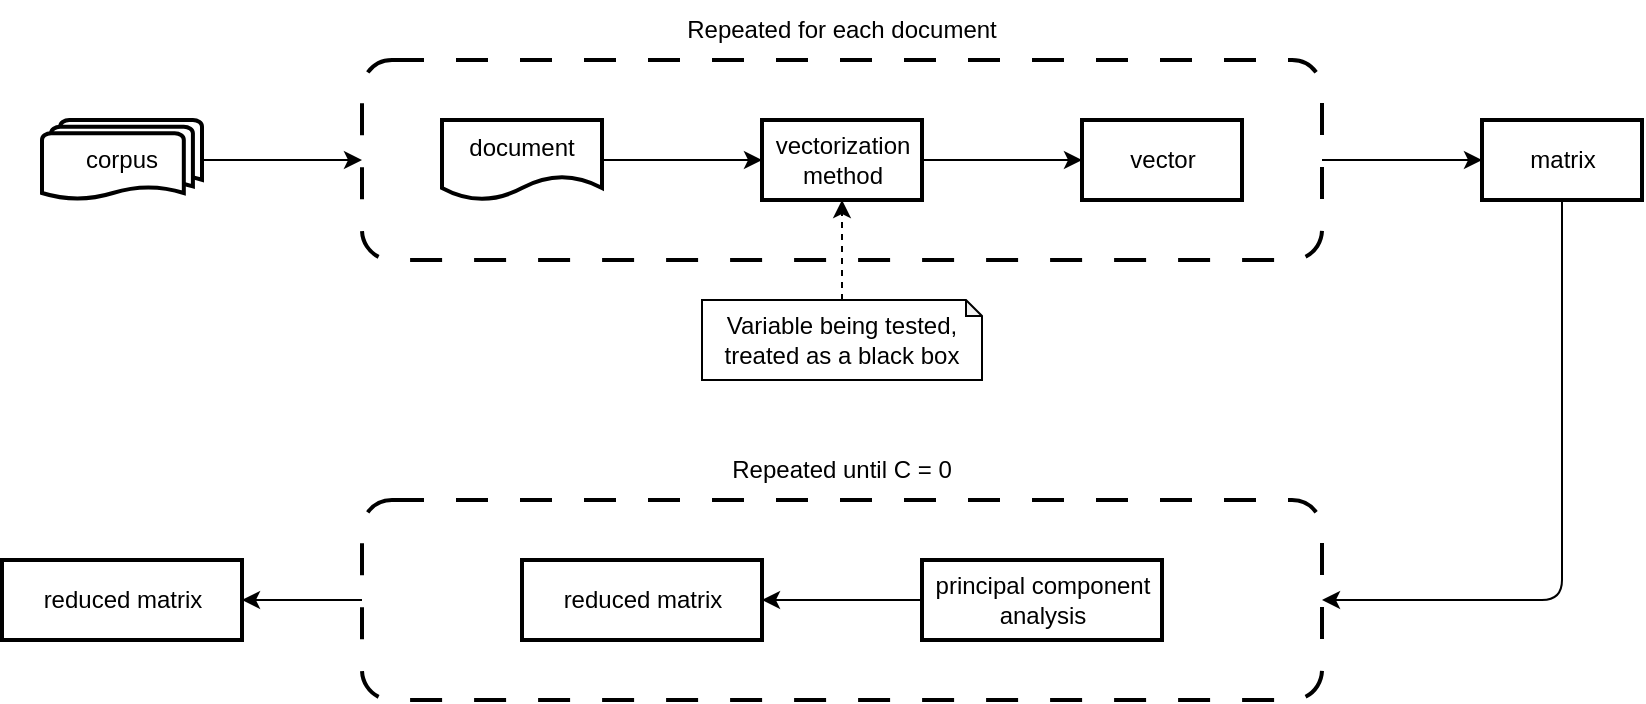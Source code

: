 <mxfile>
    <diagram id="LsA2sHt3nclSW1eART1x" name="Page-1">
        <mxGraphModel dx="1117" dy="527" grid="1" gridSize="10" guides="1" tooltips="1" connect="1" arrows="1" fold="1" page="1" pageScale="1" pageWidth="2000" pageHeight="1125" math="0" shadow="0">
            <root>
                <mxCell id="0"/>
                <mxCell id="1" parent="0"/>
                <mxCell id="23" style="edgeStyle=none;html=1;" edge="1" parent="1" source="20" target="22">
                    <mxGeometry relative="1" as="geometry"/>
                </mxCell>
                <mxCell id="20" value="" style="rounded=1;whiteSpace=wrap;html=1;dashed=1;dashPattern=8 8;strokeWidth=2;fillColor=none;" parent="1" vertex="1">
                    <mxGeometry x="200" y="310" width="480" height="100" as="geometry"/>
                </mxCell>
                <mxCell id="14" style="edgeStyle=none;html=1;" parent="1" source="10" target="6" edge="1">
                    <mxGeometry relative="1" as="geometry"/>
                </mxCell>
                <mxCell id="10" value="" style="rounded=1;whiteSpace=wrap;html=1;dashed=1;dashPattern=8 8;strokeWidth=2;fillColor=none;" parent="1" vertex="1">
                    <mxGeometry x="200" y="90" width="480" height="100" as="geometry"/>
                </mxCell>
                <mxCell id="11" style="edgeStyle=none;html=1;entryX=0;entryY=0.5;entryDx=0;entryDy=0;" parent="1" source="2" target="10" edge="1">
                    <mxGeometry relative="1" as="geometry"/>
                </mxCell>
                <mxCell id="2" value="corpus" style="strokeWidth=2;html=1;shape=mxgraph.flowchart.multi-document;whiteSpace=wrap;" parent="1" vertex="1">
                    <mxGeometry x="40" y="120" width="80" height="40" as="geometry"/>
                </mxCell>
                <mxCell id="12" style="edgeStyle=none;html=1;" parent="1" source="3" target="4" edge="1">
                    <mxGeometry relative="1" as="geometry"/>
                </mxCell>
                <mxCell id="3" value="document" style="shape=document;whiteSpace=wrap;html=1;boundedLbl=1;strokeWidth=2;" parent="1" vertex="1">
                    <mxGeometry x="240" y="120" width="80" height="40" as="geometry"/>
                </mxCell>
                <mxCell id="13" style="edgeStyle=none;html=1;" parent="1" source="4" target="7" edge="1">
                    <mxGeometry relative="1" as="geometry"/>
                </mxCell>
                <mxCell id="4" value="vectorization&lt;br&gt;method" style="html=1;strokeWidth=2;" parent="1" vertex="1">
                    <mxGeometry x="400" y="120" width="80" height="40" as="geometry"/>
                </mxCell>
                <mxCell id="15" style="edgeStyle=none;html=1;entryX=1;entryY=0.5;entryDx=0;entryDy=0;" parent="1" source="6" target="20" edge="1">
                    <mxGeometry relative="1" as="geometry">
                        <mxPoint x="840" y="240" as="targetPoint"/>
                        <Array as="points">
                            <mxPoint x="800" y="360"/>
                        </Array>
                    </mxGeometry>
                </mxCell>
                <mxCell id="6" value="matrix" style="html=1;strokeWidth=2;" parent="1" vertex="1">
                    <mxGeometry x="760" y="120" width="80" height="40" as="geometry"/>
                </mxCell>
                <mxCell id="7" value="vector" style="html=1;strokeWidth=2;" parent="1" vertex="1">
                    <mxGeometry x="560" y="120" width="80" height="40" as="geometry"/>
                </mxCell>
                <mxCell id="16" style="edgeStyle=none;html=1;" parent="1" source="8" target="9" edge="1">
                    <mxGeometry relative="1" as="geometry"/>
                </mxCell>
                <mxCell id="8" value="principal component&lt;br&gt;analysis" style="html=1;strokeWidth=2;" parent="1" vertex="1">
                    <mxGeometry x="480" y="340" width="120" height="40" as="geometry"/>
                </mxCell>
                <mxCell id="9" value="reduced matrix" style="html=1;strokeWidth=2;" parent="1" vertex="1">
                    <mxGeometry x="280" y="340" width="120" height="40" as="geometry"/>
                </mxCell>
                <mxCell id="18" style="edgeStyle=none;html=1;dashed=1;" parent="1" source="17" target="4" edge="1">
                    <mxGeometry relative="1" as="geometry"/>
                </mxCell>
                <mxCell id="17" value="Variable being tested,&lt;br&gt;treated as a black box" style="shape=note;whiteSpace=wrap;html=1;backgroundOutline=1;darkOpacity=0.05;size=8;" parent="1" vertex="1">
                    <mxGeometry x="370" y="210" width="140" height="40" as="geometry"/>
                </mxCell>
                <mxCell id="19" value="Repeated for each document" style="text;html=1;strokeColor=none;fillColor=none;align=center;verticalAlign=middle;whiteSpace=wrap;rounded=0;" parent="1" vertex="1">
                    <mxGeometry x="335" y="60" width="210" height="30" as="geometry"/>
                </mxCell>
                <mxCell id="21" value="Repeated until C = 0" style="text;html=1;strokeColor=none;fillColor=none;align=center;verticalAlign=middle;whiteSpace=wrap;rounded=0;" parent="1" vertex="1">
                    <mxGeometry x="335" y="280" width="210" height="30" as="geometry"/>
                </mxCell>
                <mxCell id="22" value="reduced matrix" style="html=1;strokeWidth=2;" parent="1" vertex="1">
                    <mxGeometry x="20" y="340" width="120" height="40" as="geometry"/>
                </mxCell>
            </root>
        </mxGraphModel>
    </diagram>
</mxfile>
